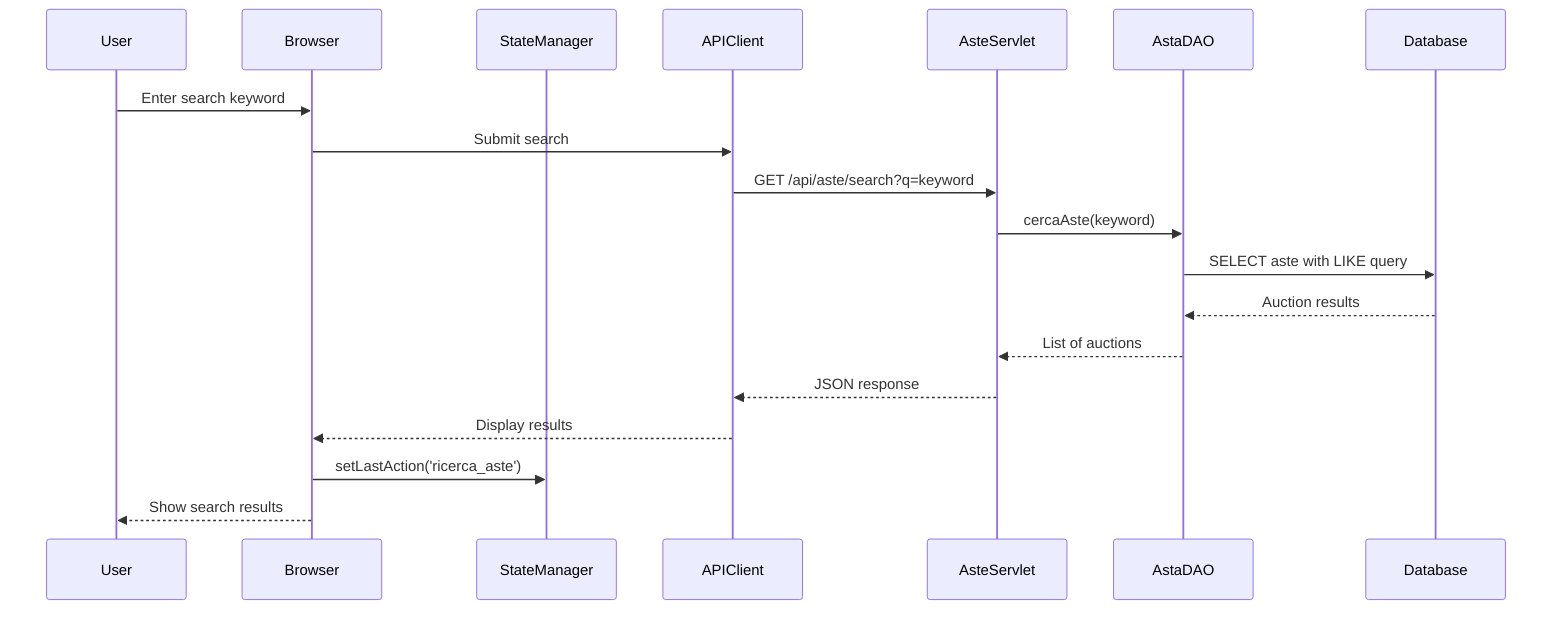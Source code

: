 sequenceDiagram
    participant User
    participant Browser
    participant StateManager
    participant APIClient
    participant AsteServlet
    participant AstaDAO
    participant Database

    User->>Browser: Enter search keyword
    Browser->>APIClient: Submit search
    APIClient->>AsteServlet: GET /api/aste/search?q=keyword
    AsteServlet->>AstaDAO: cercaAste(keyword)
    AstaDAO->>Database: SELECT aste with LIKE query
    Database-->>AstaDAO: Auction results
    AstaDAO-->>AsteServlet: List of auctions
    AsteServlet-->>APIClient: JSON response
    APIClient-->>Browser: Display results
    Browser->>StateManager: setLastAction('ricerca_aste')
    Browser-->>User: Show search results